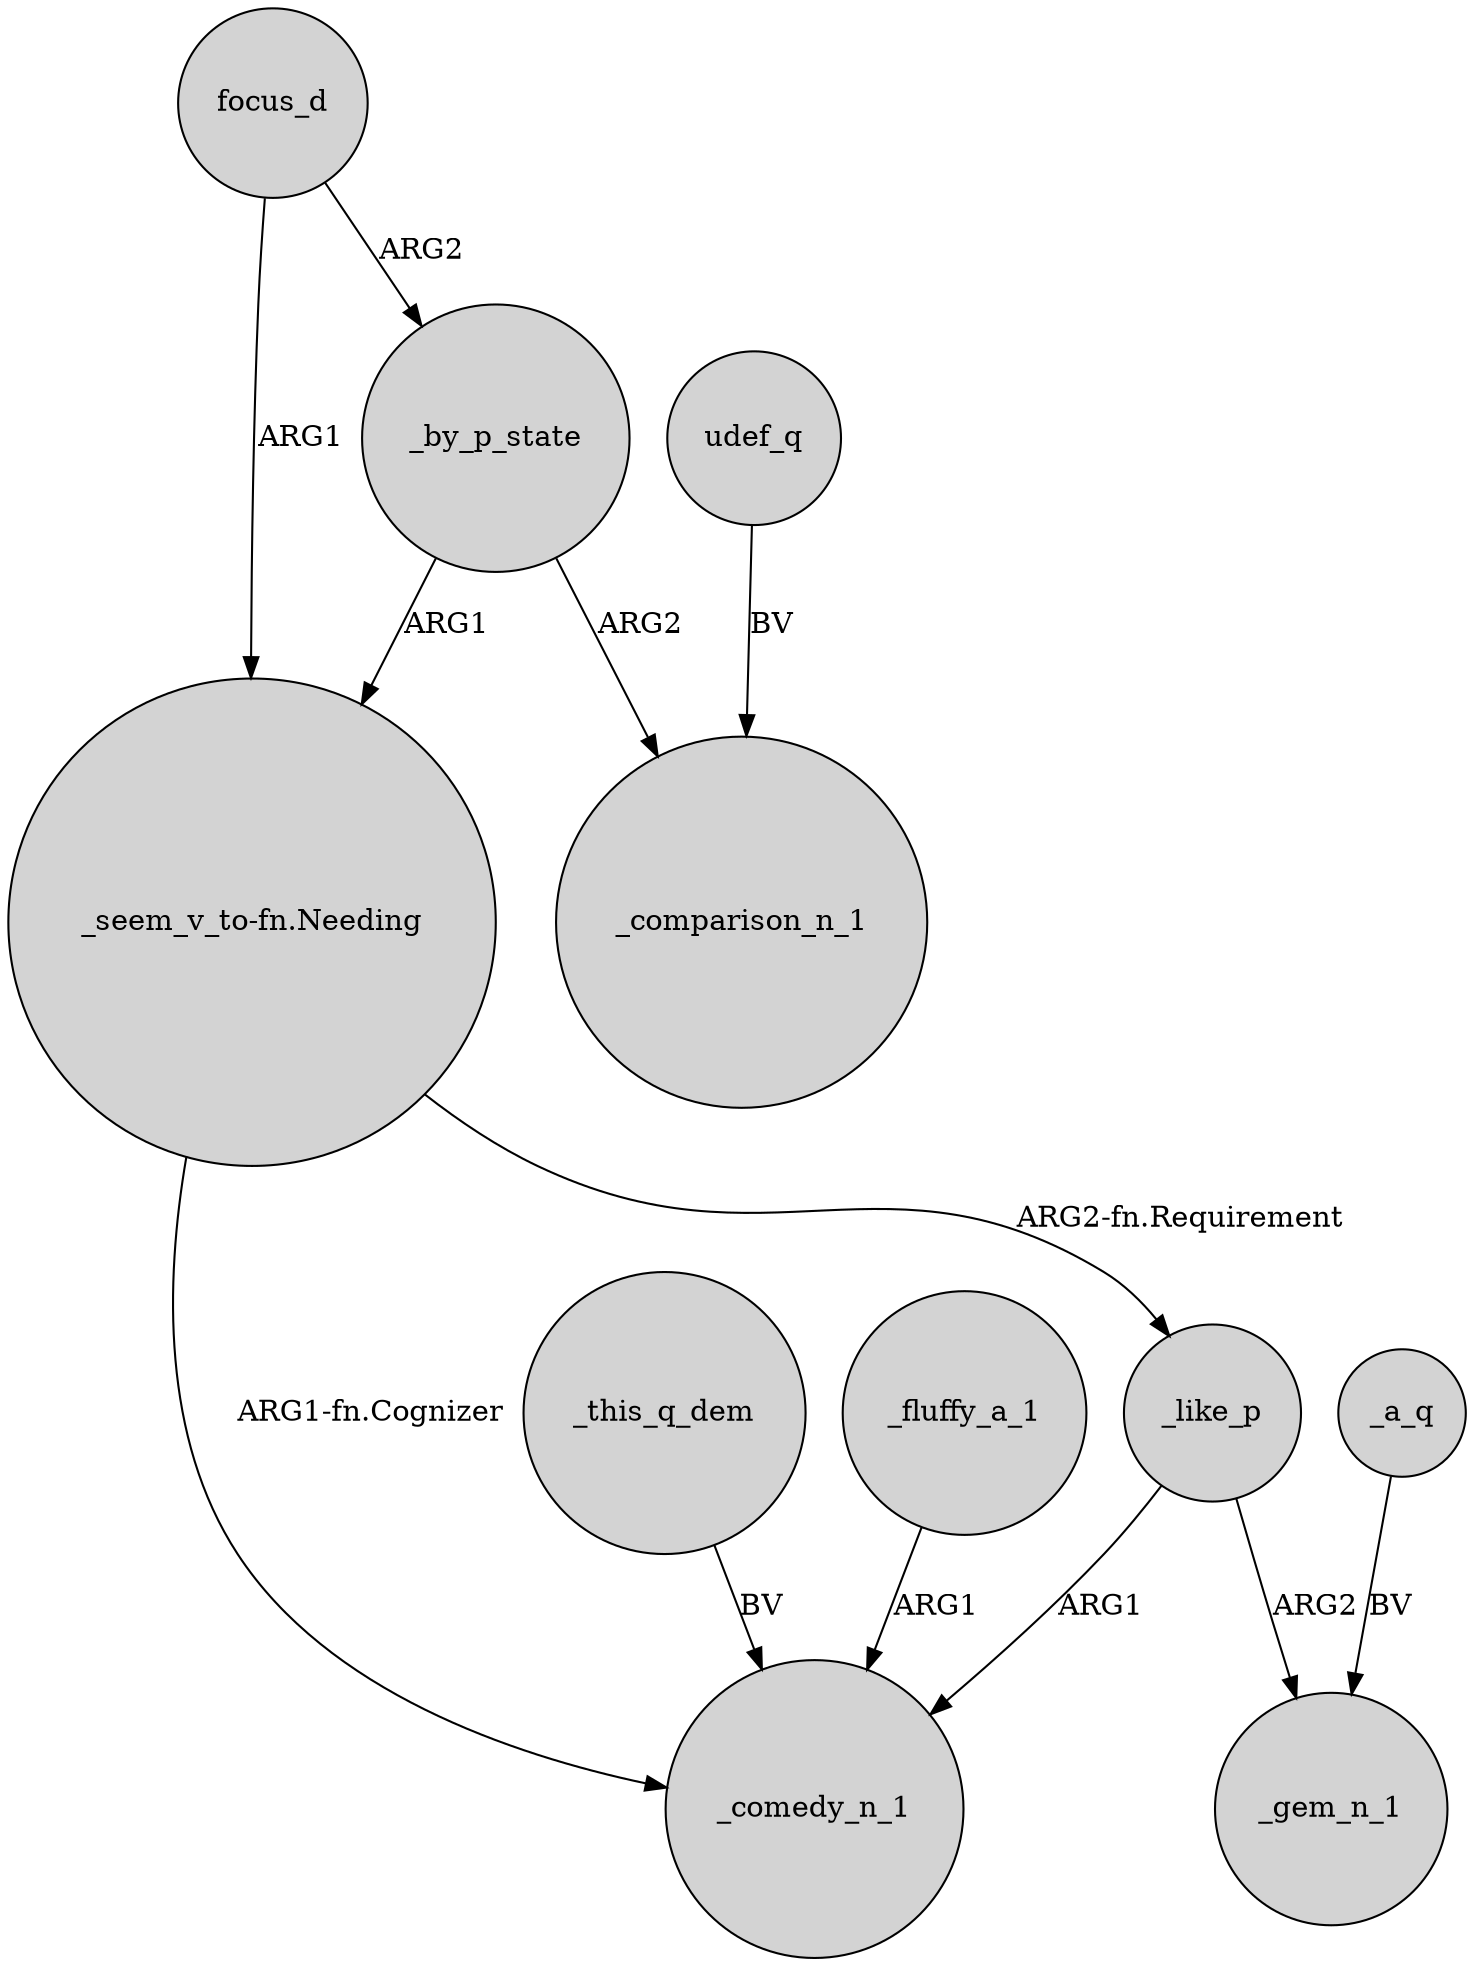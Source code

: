 digraph {
	node [shape=circle style=filled]
	"_seem_v_to-fn.Needing" -> _like_p [label="ARG2-fn.Requirement"]
	"_seem_v_to-fn.Needing" -> _comedy_n_1 [label="ARG1-fn.Cognizer"]
	_this_q_dem -> _comedy_n_1 [label=BV]
	_like_p -> _comedy_n_1 [label=ARG1]
	_a_q -> _gem_n_1 [label=BV]
	focus_d -> "_seem_v_to-fn.Needing" [label=ARG1]
	_by_p_state -> _comparison_n_1 [label=ARG2]
	_by_p_state -> "_seem_v_to-fn.Needing" [label=ARG1]
	udef_q -> _comparison_n_1 [label=BV]
	_fluffy_a_1 -> _comedy_n_1 [label=ARG1]
	focus_d -> _by_p_state [label=ARG2]
	_like_p -> _gem_n_1 [label=ARG2]
}
